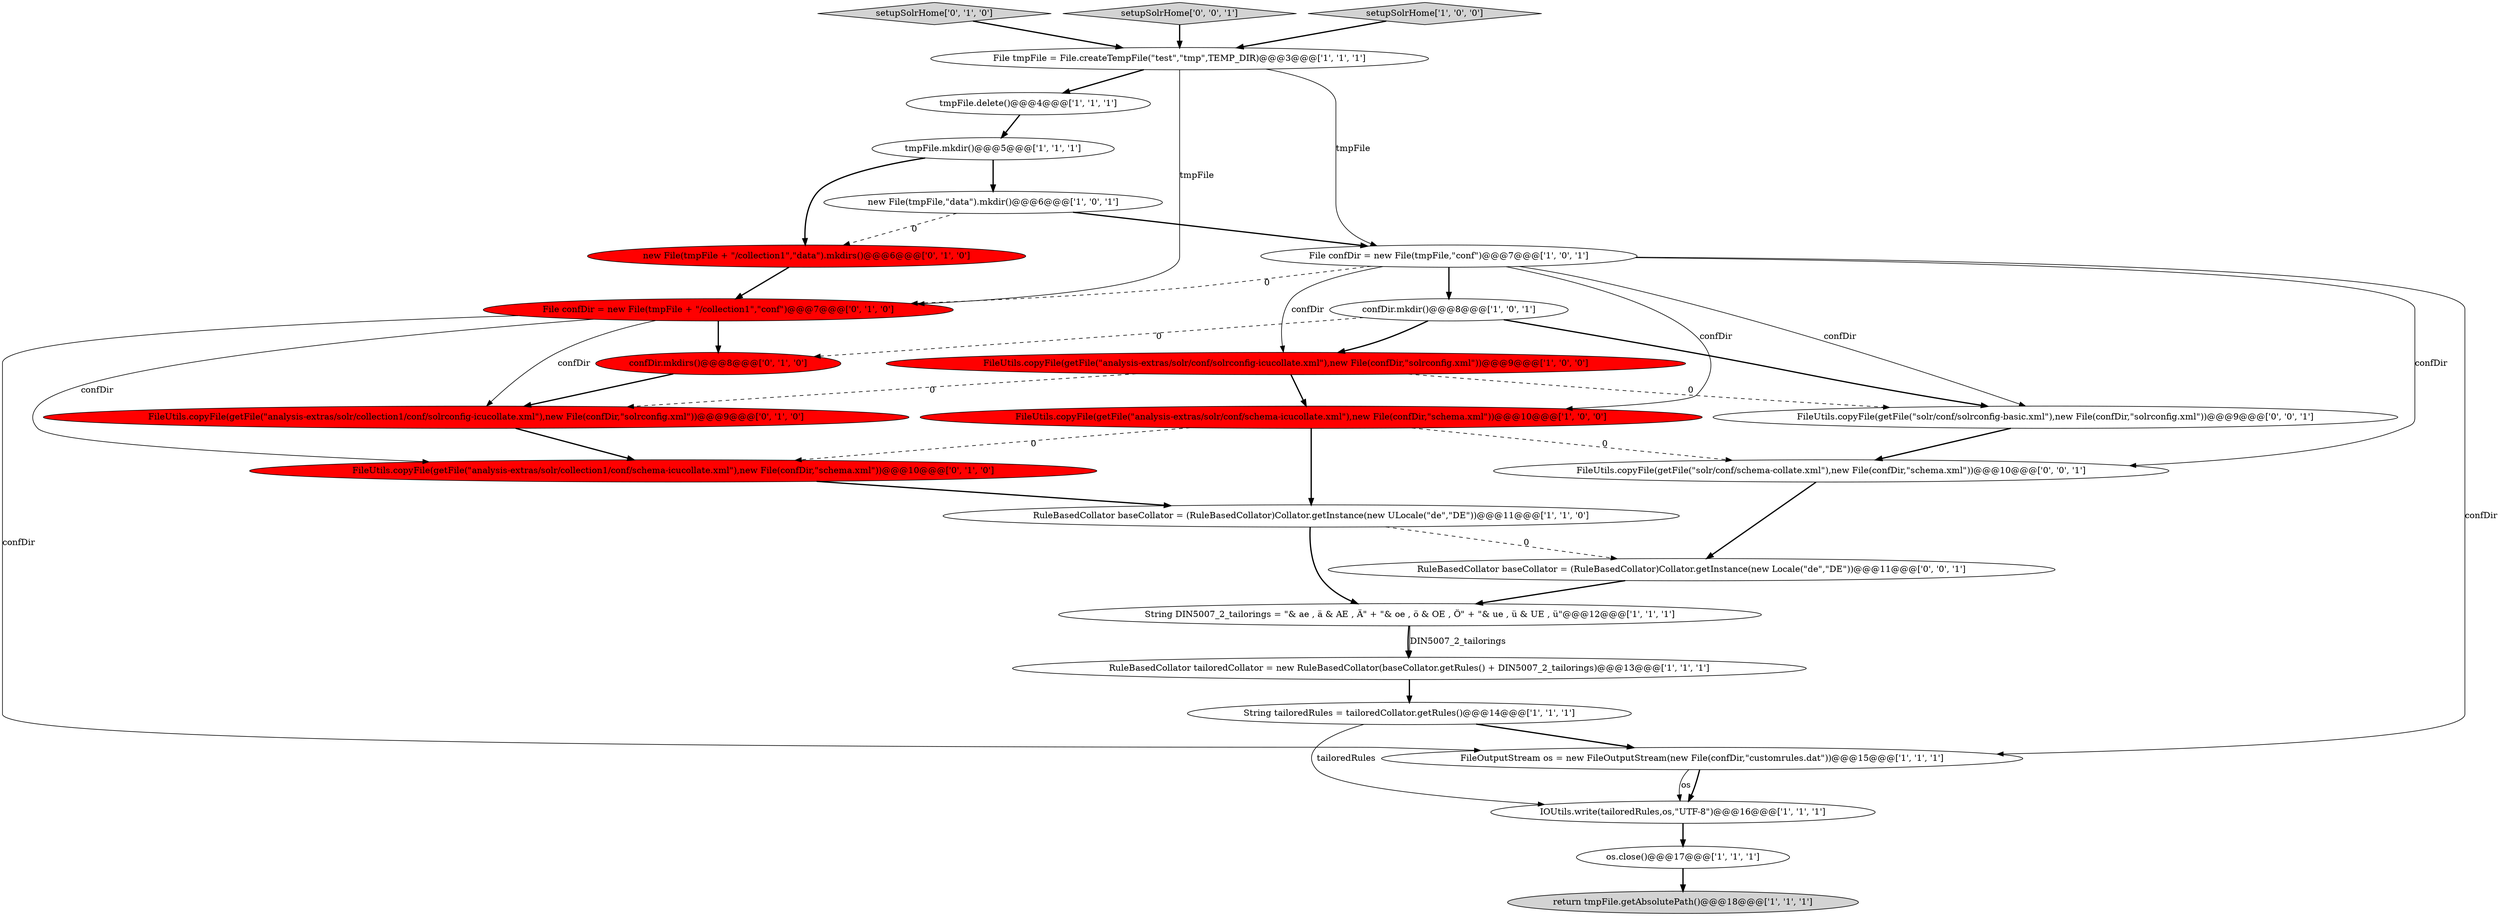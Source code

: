 digraph {
16 [style = filled, label = "new File(tmpFile,\"data\").mkdir()@@@6@@@['1', '0', '1']", fillcolor = white, shape = ellipse image = "AAA0AAABBB1BBB"];
23 [style = filled, label = "FileUtils.copyFile(getFile(\"solr/conf/schema-collate.xml\"),new File(confDir,\"schema.xml\"))@@@10@@@['0', '0', '1']", fillcolor = white, shape = ellipse image = "AAA0AAABBB3BBB"];
2 [style = filled, label = "FileUtils.copyFile(getFile(\"analysis-extras/solr/conf/schema-icucollate.xml\"),new File(confDir,\"schema.xml\"))@@@10@@@['1', '0', '0']", fillcolor = red, shape = ellipse image = "AAA1AAABBB1BBB"];
8 [style = filled, label = "File confDir = new File(tmpFile,\"conf\")@@@7@@@['1', '0', '1']", fillcolor = white, shape = ellipse image = "AAA0AAABBB1BBB"];
20 [style = filled, label = "confDir.mkdirs()@@@8@@@['0', '1', '0']", fillcolor = red, shape = ellipse image = "AAA1AAABBB2BBB"];
15 [style = filled, label = "tmpFile.delete()@@@4@@@['1', '1', '1']", fillcolor = white, shape = ellipse image = "AAA0AAABBB1BBB"];
13 [style = filled, label = "String tailoredRules = tailoredCollator.getRules()@@@14@@@['1', '1', '1']", fillcolor = white, shape = ellipse image = "AAA0AAABBB1BBB"];
11 [style = filled, label = "tmpFile.mkdir()@@@5@@@['1', '1', '1']", fillcolor = white, shape = ellipse image = "AAA0AAABBB1BBB"];
26 [style = filled, label = "FileUtils.copyFile(getFile(\"solr/conf/solrconfig-basic.xml\"),new File(confDir,\"solrconfig.xml\"))@@@9@@@['0', '0', '1']", fillcolor = white, shape = ellipse image = "AAA0AAABBB3BBB"];
22 [style = filled, label = "FileUtils.copyFile(getFile(\"analysis-extras/solr/collection1/conf/solrconfig-icucollate.xml\"),new File(confDir,\"solrconfig.xml\"))@@@9@@@['0', '1', '0']", fillcolor = red, shape = ellipse image = "AAA1AAABBB2BBB"];
3 [style = filled, label = "FileUtils.copyFile(getFile(\"analysis-extras/solr/conf/solrconfig-icucollate.xml\"),new File(confDir,\"solrconfig.xml\"))@@@9@@@['1', '0', '0']", fillcolor = red, shape = ellipse image = "AAA1AAABBB1BBB"];
18 [style = filled, label = "File confDir = new File(tmpFile + \"/collection1\",\"conf\")@@@7@@@['0', '1', '0']", fillcolor = red, shape = ellipse image = "AAA1AAABBB2BBB"];
24 [style = filled, label = "RuleBasedCollator baseCollator = (RuleBasedCollator)Collator.getInstance(new Locale(\"de\",\"DE\"))@@@11@@@['0', '0', '1']", fillcolor = white, shape = ellipse image = "AAA0AAABBB3BBB"];
17 [style = filled, label = "new File(tmpFile + \"/collection1\",\"data\").mkdirs()@@@6@@@['0', '1', '0']", fillcolor = red, shape = ellipse image = "AAA1AAABBB2BBB"];
4 [style = filled, label = "String DIN5007_2_tailorings = \"& ae , ä & AE , Ä\" + \"& oe , ö & OE , Ö\" + \"& ue , ü & UE , ü\"@@@12@@@['1', '1', '1']", fillcolor = white, shape = ellipse image = "AAA0AAABBB1BBB"];
14 [style = filled, label = "confDir.mkdir()@@@8@@@['1', '0', '1']", fillcolor = white, shape = ellipse image = "AAA0AAABBB1BBB"];
6 [style = filled, label = "IOUtils.write(tailoredRules,os,\"UTF-8\")@@@16@@@['1', '1', '1']", fillcolor = white, shape = ellipse image = "AAA0AAABBB1BBB"];
19 [style = filled, label = "FileUtils.copyFile(getFile(\"analysis-extras/solr/collection1/conf/schema-icucollate.xml\"),new File(confDir,\"schema.xml\"))@@@10@@@['0', '1', '0']", fillcolor = red, shape = ellipse image = "AAA1AAABBB2BBB"];
21 [style = filled, label = "setupSolrHome['0', '1', '0']", fillcolor = lightgray, shape = diamond image = "AAA0AAABBB2BBB"];
25 [style = filled, label = "setupSolrHome['0', '0', '1']", fillcolor = lightgray, shape = diamond image = "AAA0AAABBB3BBB"];
9 [style = filled, label = "File tmpFile = File.createTempFile(\"test\",\"tmp\",TEMP_DIR)@@@3@@@['1', '1', '1']", fillcolor = white, shape = ellipse image = "AAA0AAABBB1BBB"];
10 [style = filled, label = "setupSolrHome['1', '0', '0']", fillcolor = lightgray, shape = diamond image = "AAA0AAABBB1BBB"];
7 [style = filled, label = "os.close()@@@17@@@['1', '1', '1']", fillcolor = white, shape = ellipse image = "AAA0AAABBB1BBB"];
5 [style = filled, label = "RuleBasedCollator baseCollator = (RuleBasedCollator)Collator.getInstance(new ULocale(\"de\",\"DE\"))@@@11@@@['1', '1', '0']", fillcolor = white, shape = ellipse image = "AAA0AAABBB1BBB"];
1 [style = filled, label = "RuleBasedCollator tailoredCollator = new RuleBasedCollator(baseCollator.getRules() + DIN5007_2_tailorings)@@@13@@@['1', '1', '1']", fillcolor = white, shape = ellipse image = "AAA0AAABBB1BBB"];
0 [style = filled, label = "FileOutputStream os = new FileOutputStream(new File(confDir,\"customrules.dat\"))@@@15@@@['1', '1', '1']", fillcolor = white, shape = ellipse image = "AAA0AAABBB1BBB"];
12 [style = filled, label = "return tmpFile.getAbsolutePath()@@@18@@@['1', '1', '1']", fillcolor = lightgray, shape = ellipse image = "AAA0AAABBB1BBB"];
4->1 [style = solid, label="DIN5007_2_tailorings"];
2->23 [style = dashed, label="0"];
11->16 [style = bold, label=""];
14->3 [style = bold, label=""];
2->5 [style = bold, label=""];
2->19 [style = dashed, label="0"];
18->22 [style = solid, label="confDir"];
3->26 [style = dashed, label="0"];
16->8 [style = bold, label=""];
22->19 [style = bold, label=""];
0->6 [style = bold, label=""];
7->12 [style = bold, label=""];
8->23 [style = solid, label="confDir"];
25->9 [style = bold, label=""];
0->6 [style = solid, label="os"];
5->24 [style = dashed, label="0"];
8->14 [style = bold, label=""];
14->20 [style = dashed, label="0"];
3->22 [style = dashed, label="0"];
8->26 [style = solid, label="confDir"];
8->2 [style = solid, label="confDir"];
1->13 [style = bold, label=""];
20->22 [style = bold, label=""];
9->8 [style = solid, label="tmpFile"];
14->26 [style = bold, label=""];
19->5 [style = bold, label=""];
18->20 [style = bold, label=""];
23->24 [style = bold, label=""];
21->9 [style = bold, label=""];
24->4 [style = bold, label=""];
15->11 [style = bold, label=""];
3->2 [style = bold, label=""];
13->6 [style = solid, label="tailoredRules"];
9->15 [style = bold, label=""];
8->3 [style = solid, label="confDir"];
26->23 [style = bold, label=""];
5->4 [style = bold, label=""];
18->0 [style = solid, label="confDir"];
18->19 [style = solid, label="confDir"];
11->17 [style = bold, label=""];
8->18 [style = dashed, label="0"];
4->1 [style = bold, label=""];
10->9 [style = bold, label=""];
16->17 [style = dashed, label="0"];
6->7 [style = bold, label=""];
9->18 [style = solid, label="tmpFile"];
17->18 [style = bold, label=""];
8->0 [style = solid, label="confDir"];
13->0 [style = bold, label=""];
}
